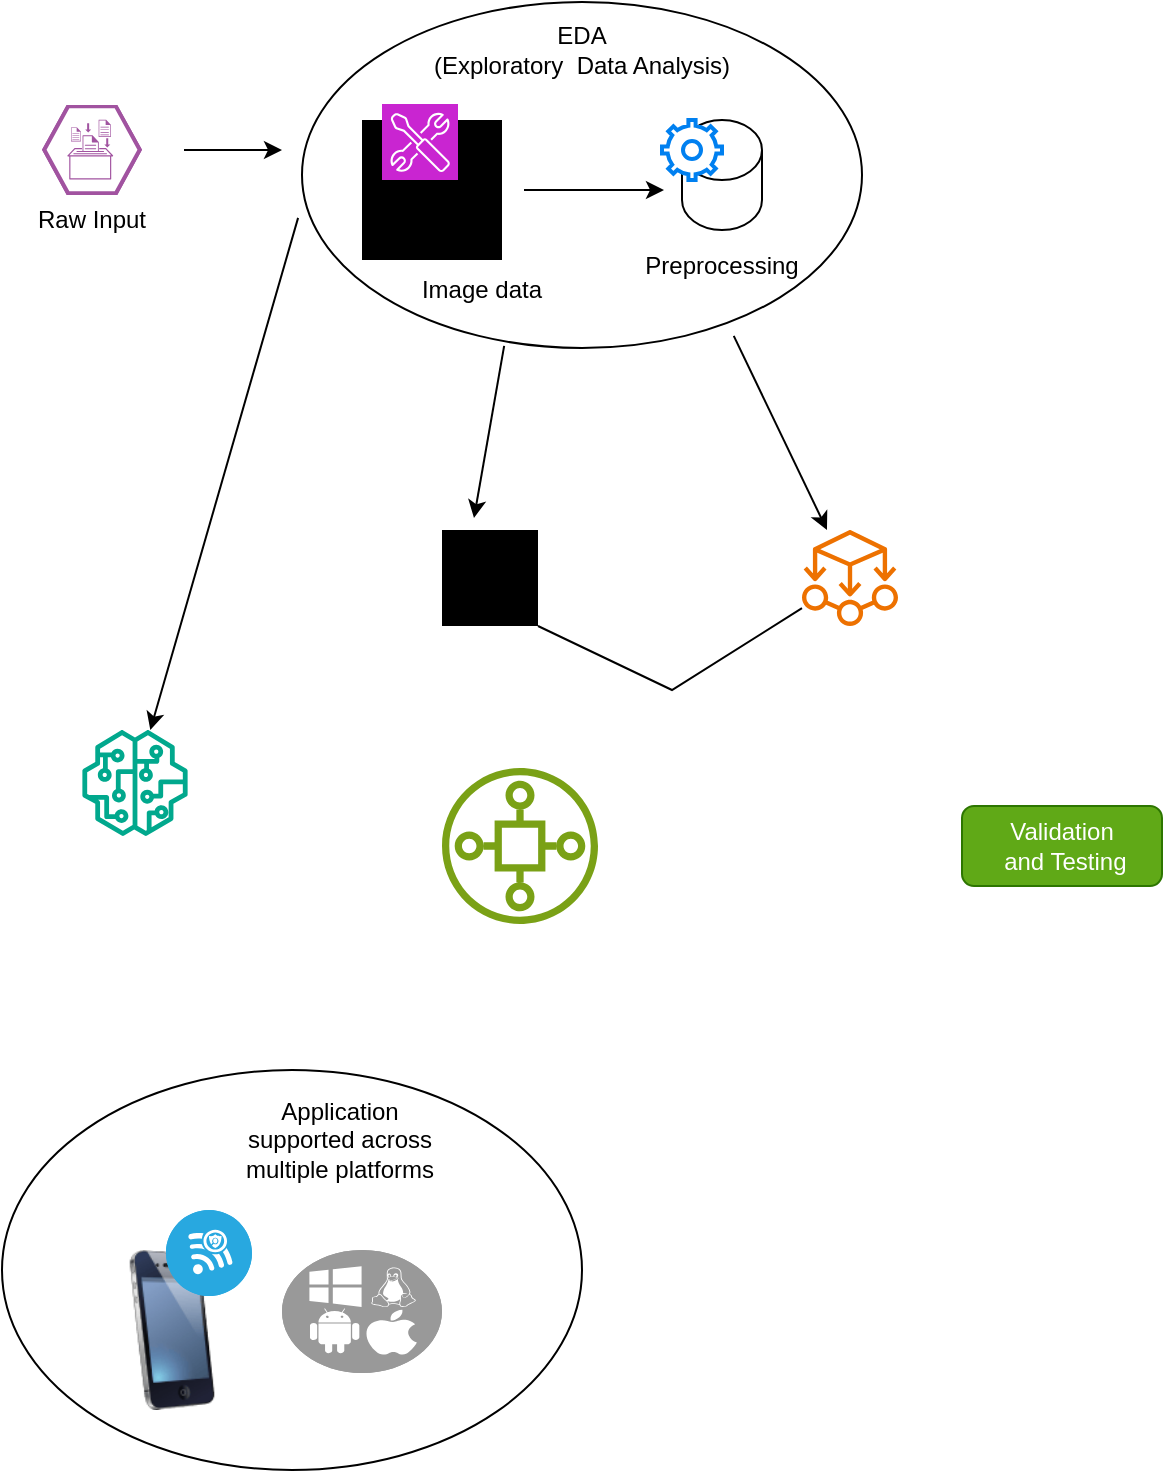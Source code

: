 <mxfile version="24.5.4" type="github">
  <diagram name="Page-1" id="2YBvvXClWsGukQMizWep">
    <mxGraphModel dx="880" dy="479" grid="1" gridSize="10" guides="1" tooltips="1" connect="1" arrows="1" fold="1" page="1" pageScale="1" pageWidth="850" pageHeight="1100" math="0" shadow="0">
      <root>
        <mxCell id="0" />
        <mxCell id="1" parent="0" />
        <mxCell id="2dmpp8sBlBEj3byJu3uw-21" value="" style="ellipse;whiteSpace=wrap;html=1;" vertex="1" parent="1">
          <mxGeometry x="120" y="560" width="290" height="200" as="geometry" />
        </mxCell>
        <mxCell id="2dmpp8sBlBEj3byJu3uw-17" value="" style="ellipse;whiteSpace=wrap;html=1;" vertex="1" parent="1">
          <mxGeometry x="270" y="26" width="280" height="173" as="geometry" />
        </mxCell>
        <mxCell id="2dmpp8sBlBEj3byJu3uw-2" value="" style="shape=cylinder3;whiteSpace=wrap;html=1;boundedLbl=1;backgroundOutline=1;size=15;" vertex="1" parent="1">
          <mxGeometry x="460" y="85" width="40" height="55" as="geometry" />
        </mxCell>
        <mxCell id="2dmpp8sBlBEj3byJu3uw-3" style="edgeStyle=orthogonalEdgeStyle;rounded=0;orthogonalLoop=1;jettySize=auto;html=1;exitX=1;exitY=0.5;exitDx=0;exitDy=0;" edge="1" parent="1">
          <mxGeometry relative="1" as="geometry">
            <mxPoint x="451" y="120" as="targetPoint" />
            <mxPoint x="381" y="120" as="sourcePoint" />
          </mxGeometry>
        </mxCell>
        <mxCell id="2dmpp8sBlBEj3byJu3uw-4" value="" style="shape=image;html=1;verticalAlign=top;verticalLabelPosition=bottom;labelBackgroundColor=#ffffff;imageAspect=0;aspect=fixed;image=https://cdn0.iconfinder.com/data/icons/web-development-and-studio/512/46_Analysis_analytic_analytics_chart_data_graph-128.png;imageBackground=#000000;" vertex="1" parent="1">
          <mxGeometry x="300" y="85" width="70" height="70" as="geometry" />
        </mxCell>
        <mxCell id="2dmpp8sBlBEj3byJu3uw-6" value="" style="shape=image;html=1;verticalAlign=top;verticalLabelPosition=bottom;labelBackgroundColor=#ffffff;imageAspect=0;aspect=fixed;image=https://cdn0.iconfinder.com/data/icons/web-development-and-studio/512/30_Graph_Analysis_analytic_analytics_chart_data-128.png;imageBackground=#000000;" vertex="1" parent="1">
          <mxGeometry x="340" y="290" width="48" height="48" as="geometry" />
        </mxCell>
        <mxCell id="2dmpp8sBlBEj3byJu3uw-7" value="" style="html=1;verticalLabelPosition=bottom;align=center;labelBackgroundColor=#ffffff;verticalAlign=top;strokeWidth=2;strokeColor=#0080F0;shadow=0;dashed=0;shape=mxgraph.ios7.icons.settings;" vertex="1" parent="1">
          <mxGeometry x="450" y="85" width="30" height="30" as="geometry" />
        </mxCell>
        <mxCell id="2dmpp8sBlBEj3byJu3uw-8" value="" style="sketch=0;outlineConnect=0;fontColor=#232F3E;gradientColor=none;fillColor=#ED7100;strokeColor=none;dashed=0;verticalLabelPosition=bottom;verticalAlign=top;align=center;html=1;fontSize=12;fontStyle=0;aspect=fixed;pointerEvents=1;shape=mxgraph.aws4.ec2_aws_microservice_extractor_for_net;" vertex="1" parent="1">
          <mxGeometry x="520" y="290" width="48" height="48" as="geometry" />
        </mxCell>
        <mxCell id="2dmpp8sBlBEj3byJu3uw-9" value="" style="sketch=0;outlineConnect=0;fontColor=#232F3E;gradientColor=none;fillColor=#01A88D;strokeColor=none;dashed=0;verticalLabelPosition=bottom;verticalAlign=top;align=center;html=1;fontSize=12;fontStyle=0;aspect=fixed;pointerEvents=1;shape=mxgraph.aws4.sagemaker_model;" vertex="1" parent="1">
          <mxGeometry x="160" y="390" width="53" height="53" as="geometry" />
        </mxCell>
        <mxCell id="2dmpp8sBlBEj3byJu3uw-10" value="" style="sketch=0;outlineConnect=0;fontColor=#232F3E;gradientColor=none;fillColor=#7AA116;strokeColor=none;dashed=0;verticalLabelPosition=bottom;verticalAlign=top;align=center;html=1;fontSize=12;fontStyle=0;aspect=fixed;pointerEvents=1;shape=mxgraph.aws4.iot_sitewise_asset_model;" vertex="1" parent="1">
          <mxGeometry x="340" y="409" width="78" height="78" as="geometry" />
        </mxCell>
        <mxCell id="2dmpp8sBlBEj3byJu3uw-11" value="Validation&lt;div&gt;&amp;nbsp;and Testing&lt;/div&gt;" style="rounded=1;whiteSpace=wrap;html=1;fillColor=#60a917;strokeColor=#2D7600;fontColor=#ffffff;" vertex="1" parent="1">
          <mxGeometry x="600" y="428" width="100" height="40" as="geometry" />
        </mxCell>
        <mxCell id="2dmpp8sBlBEj3byJu3uw-12" value="" style="sketch=0;points=[[0,0,0],[0.25,0,0],[0.5,0,0],[0.75,0,0],[1,0,0],[0,1,0],[0.25,1,0],[0.5,1,0],[0.75,1,0],[1,1,0],[0,0.25,0],[0,0.5,0],[0,0.75,0],[1,0.25,0],[1,0.5,0],[1,0.75,0]];outlineConnect=0;fontColor=#232F3E;fillColor=#C925D1;strokeColor=#ffffff;dashed=0;verticalLabelPosition=bottom;verticalAlign=top;align=center;html=1;fontSize=12;fontStyle=0;aspect=fixed;shape=mxgraph.aws4.resourceIcon;resIcon=mxgraph.aws4.developer_tools;" vertex="1" parent="1">
          <mxGeometry x="310" y="77" width="38" height="38" as="geometry" />
        </mxCell>
        <mxCell id="2dmpp8sBlBEj3byJu3uw-15" value="" style="verticalLabelPosition=bottom;sketch=0;html=1;fillColor=#A153A0;strokeColor=#ffffff;verticalAlign=top;align=center;points=[[0,0.5,0],[0.125,0.25,0],[0.25,0,0],[0.5,0,0],[0.75,0,0],[0.875,0.25,0],[1,0.5,0],[0.875,0.75,0],[0.75,1,0],[0.5,1,0],[0.125,0.75,0]];pointerEvents=1;shape=mxgraph.cisco_safe.compositeIcon;bgIcon=mxgraph.cisco_safe.design.blank_device;resIcon=mxgraph.cisco_safe.design.log_collector_2;" vertex="1" parent="1">
          <mxGeometry x="140" y="77.5" width="50" height="45" as="geometry" />
        </mxCell>
        <mxCell id="2dmpp8sBlBEj3byJu3uw-16" value="Raw Input" style="text;html=1;align=center;verticalAlign=middle;whiteSpace=wrap;rounded=0;" vertex="1" parent="1">
          <mxGeometry x="135" y="120" width="60" height="30" as="geometry" />
        </mxCell>
        <mxCell id="2dmpp8sBlBEj3byJu3uw-18" value="" style="image;html=1;image=img/lib/clip_art/telecommunication/iPhone_128x128.png" vertex="1" parent="1">
          <mxGeometry x="165" y="650" width="80" height="80" as="geometry" />
        </mxCell>
        <mxCell id="2dmpp8sBlBEj3byJu3uw-19" value="" style="fillColor=#999999;verticalLabelPosition=bottom;sketch=0;html=1;strokeColor=#ffffff;verticalAlign=top;align=center;points=[[0.145,0.145,0],[0.5,0,0],[0.855,0.145,0],[1,0.5,0],[0.855,0.855,0],[0.5,1,0],[0.145,0.855,0],[0,0.5,0]];pointerEvents=1;shape=mxgraph.cisco_safe.compositeIcon;bgIcon=ellipse;resIcon=mxgraph.cisco_safe.capability.standardized_system_images;" vertex="1" parent="1">
          <mxGeometry x="260" y="650" width="80" height="61.5" as="geometry" />
        </mxCell>
        <mxCell id="2dmpp8sBlBEj3byJu3uw-20" value="" style="fillColor=#28A8E0;verticalLabelPosition=bottom;sketch=0;html=1;strokeColor=#ffffff;verticalAlign=top;align=center;points=[[0.145,0.145,0],[0.5,0,0],[0.855,0.145,0],[1,0.5,0],[0.855,0.855,0],[0.5,1,0],[0.145,0.855,0],[0,0.5,0]];pointerEvents=1;shape=mxgraph.cisco_safe.compositeIcon;bgIcon=ellipse;resIcon=mxgraph.cisco_safe.capability.wireless_intrusion_prevention_system;" vertex="1" parent="1">
          <mxGeometry x="202" y="630" width="43" height="43" as="geometry" />
        </mxCell>
        <mxCell id="2dmpp8sBlBEj3byJu3uw-22" value="Application supported across multiple platforms" style="text;html=1;align=center;verticalAlign=middle;whiteSpace=wrap;rounded=0;" vertex="1" parent="1">
          <mxGeometry x="234" y="580" width="110" height="30" as="geometry" />
        </mxCell>
        <mxCell id="2dmpp8sBlBEj3byJu3uw-23" value="EDA&lt;div&gt;(Exploratory&amp;nbsp; Data Analysis)&lt;/div&gt;" style="text;html=1;align=center;verticalAlign=middle;whiteSpace=wrap;rounded=0;" vertex="1" parent="1">
          <mxGeometry x="330" y="30" width="160" height="40" as="geometry" />
        </mxCell>
        <mxCell id="2dmpp8sBlBEj3byJu3uw-24" value="Image data" style="text;html=1;align=center;verticalAlign=middle;whiteSpace=wrap;rounded=0;" vertex="1" parent="1">
          <mxGeometry x="320" y="155" width="80" height="30" as="geometry" />
        </mxCell>
        <mxCell id="2dmpp8sBlBEj3byJu3uw-25" value="Preprocessing" style="text;html=1;align=center;verticalAlign=middle;whiteSpace=wrap;rounded=0;" vertex="1" parent="1">
          <mxGeometry x="450" y="142.5" width="60" height="30" as="geometry" />
        </mxCell>
        <mxCell id="2dmpp8sBlBEj3byJu3uw-26" style="edgeStyle=orthogonalEdgeStyle;rounded=0;orthogonalLoop=1;jettySize=auto;html=1;exitX=1;exitY=0.5;exitDx=0;exitDy=0;" edge="1" parent="1">
          <mxGeometry relative="1" as="geometry">
            <mxPoint x="260" y="100" as="targetPoint" />
            <mxPoint x="211" y="100" as="sourcePoint" />
          </mxGeometry>
        </mxCell>
        <mxCell id="2dmpp8sBlBEj3byJu3uw-30" value="" style="endArrow=classic;html=1;rounded=0;exitX=-0.007;exitY=0.624;exitDx=0;exitDy=0;exitPerimeter=0;" edge="1" parent="1" source="2dmpp8sBlBEj3byJu3uw-17" target="2dmpp8sBlBEj3byJu3uw-9">
          <mxGeometry width="50" height="50" relative="1" as="geometry">
            <mxPoint x="280" y="310" as="sourcePoint" />
            <mxPoint x="190" y="360" as="targetPoint" />
          </mxGeometry>
        </mxCell>
        <mxCell id="2dmpp8sBlBEj3byJu3uw-31" value="" style="endArrow=classic;html=1;rounded=0;entryX=0.333;entryY=-0.125;entryDx=0;entryDy=0;entryPerimeter=0;exitX=0.361;exitY=0.994;exitDx=0;exitDy=0;exitPerimeter=0;" edge="1" parent="1" source="2dmpp8sBlBEj3byJu3uw-17" target="2dmpp8sBlBEj3byJu3uw-6">
          <mxGeometry width="50" height="50" relative="1" as="geometry">
            <mxPoint x="450" y="200" as="sourcePoint" />
            <mxPoint x="335" y="280" as="targetPoint" />
          </mxGeometry>
        </mxCell>
        <mxCell id="2dmpp8sBlBEj3byJu3uw-32" value="" style="endArrow=classic;html=1;rounded=0;exitX=0.771;exitY=0.965;exitDx=0;exitDy=0;exitPerimeter=0;" edge="1" parent="1" source="2dmpp8sBlBEj3byJu3uw-17" target="2dmpp8sBlBEj3byJu3uw-8">
          <mxGeometry width="50" height="50" relative="1" as="geometry">
            <mxPoint x="550" y="210" as="sourcePoint" />
            <mxPoint x="456" y="294" as="targetPoint" />
          </mxGeometry>
        </mxCell>
        <mxCell id="2dmpp8sBlBEj3byJu3uw-33" value="" style="endArrow=none;html=1;rounded=0;entryX=1;entryY=1;entryDx=0;entryDy=0;" edge="1" parent="1" source="2dmpp8sBlBEj3byJu3uw-8" target="2dmpp8sBlBEj3byJu3uw-6">
          <mxGeometry width="50" height="50" relative="1" as="geometry">
            <mxPoint x="425" y="390" as="sourcePoint" />
            <mxPoint x="475" y="340" as="targetPoint" />
            <Array as="points">
              <mxPoint x="455" y="370" />
            </Array>
          </mxGeometry>
        </mxCell>
      </root>
    </mxGraphModel>
  </diagram>
</mxfile>
